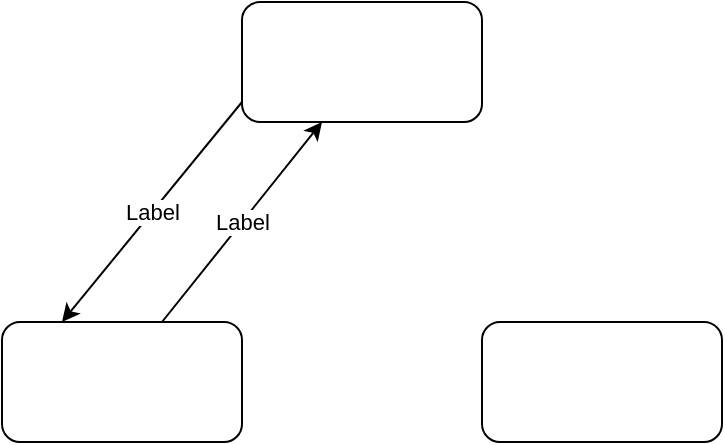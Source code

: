 <mxfile version="14.6.1" type="github">
  <diagram id="cvxg9Lm-vUqtapsxcO72" name="第 1 页">
    <mxGraphModel dx="1422" dy="794" grid="1" gridSize="10" guides="1" tooltips="1" connect="1" arrows="1" fold="1" page="1" pageScale="1" pageWidth="827" pageHeight="1169" math="0" shadow="0">
      <root>
        <mxCell id="0" />
        <mxCell id="1" parent="0" />
        <mxCell id="KngwLaqn_i5Z9b0yXkX_-2" value="" style="rounded=1;whiteSpace=wrap;html=1;" vertex="1" parent="1">
          <mxGeometry x="210" y="350" width="120" height="60" as="geometry" />
        </mxCell>
        <mxCell id="KngwLaqn_i5Z9b0yXkX_-3" value="" style="rounded=1;whiteSpace=wrap;html=1;" vertex="1" parent="1">
          <mxGeometry x="330" y="190" width="120" height="60" as="geometry" />
        </mxCell>
        <mxCell id="KngwLaqn_i5Z9b0yXkX_-4" value="" style="rounded=1;whiteSpace=wrap;html=1;" vertex="1" parent="1">
          <mxGeometry x="450" y="350" width="120" height="60" as="geometry" />
        </mxCell>
        <mxCell id="KngwLaqn_i5Z9b0yXkX_-20" value="" style="endArrow=classic;html=1;entryX=0.25;entryY=0;entryDx=0;entryDy=0;" edge="1" parent="1" target="KngwLaqn_i5Z9b0yXkX_-2">
          <mxGeometry relative="1" as="geometry">
            <mxPoint x="330" y="240" as="sourcePoint" />
            <mxPoint x="190" y="350" as="targetPoint" />
          </mxGeometry>
        </mxCell>
        <mxCell id="KngwLaqn_i5Z9b0yXkX_-21" value="Label" style="edgeLabel;resizable=0;html=1;align=center;verticalAlign=middle;" connectable="0" vertex="1" parent="KngwLaqn_i5Z9b0yXkX_-20">
          <mxGeometry relative="1" as="geometry" />
        </mxCell>
        <mxCell id="KngwLaqn_i5Z9b0yXkX_-22" value="" style="endArrow=classic;html=1;" edge="1" parent="1">
          <mxGeometry relative="1" as="geometry">
            <mxPoint x="290" y="350" as="sourcePoint" />
            <mxPoint x="370" y="250" as="targetPoint" />
          </mxGeometry>
        </mxCell>
        <mxCell id="KngwLaqn_i5Z9b0yXkX_-23" value="Label" style="edgeLabel;resizable=0;html=1;align=center;verticalAlign=middle;" connectable="0" vertex="1" parent="KngwLaqn_i5Z9b0yXkX_-22">
          <mxGeometry relative="1" as="geometry" />
        </mxCell>
      </root>
    </mxGraphModel>
  </diagram>
</mxfile>
